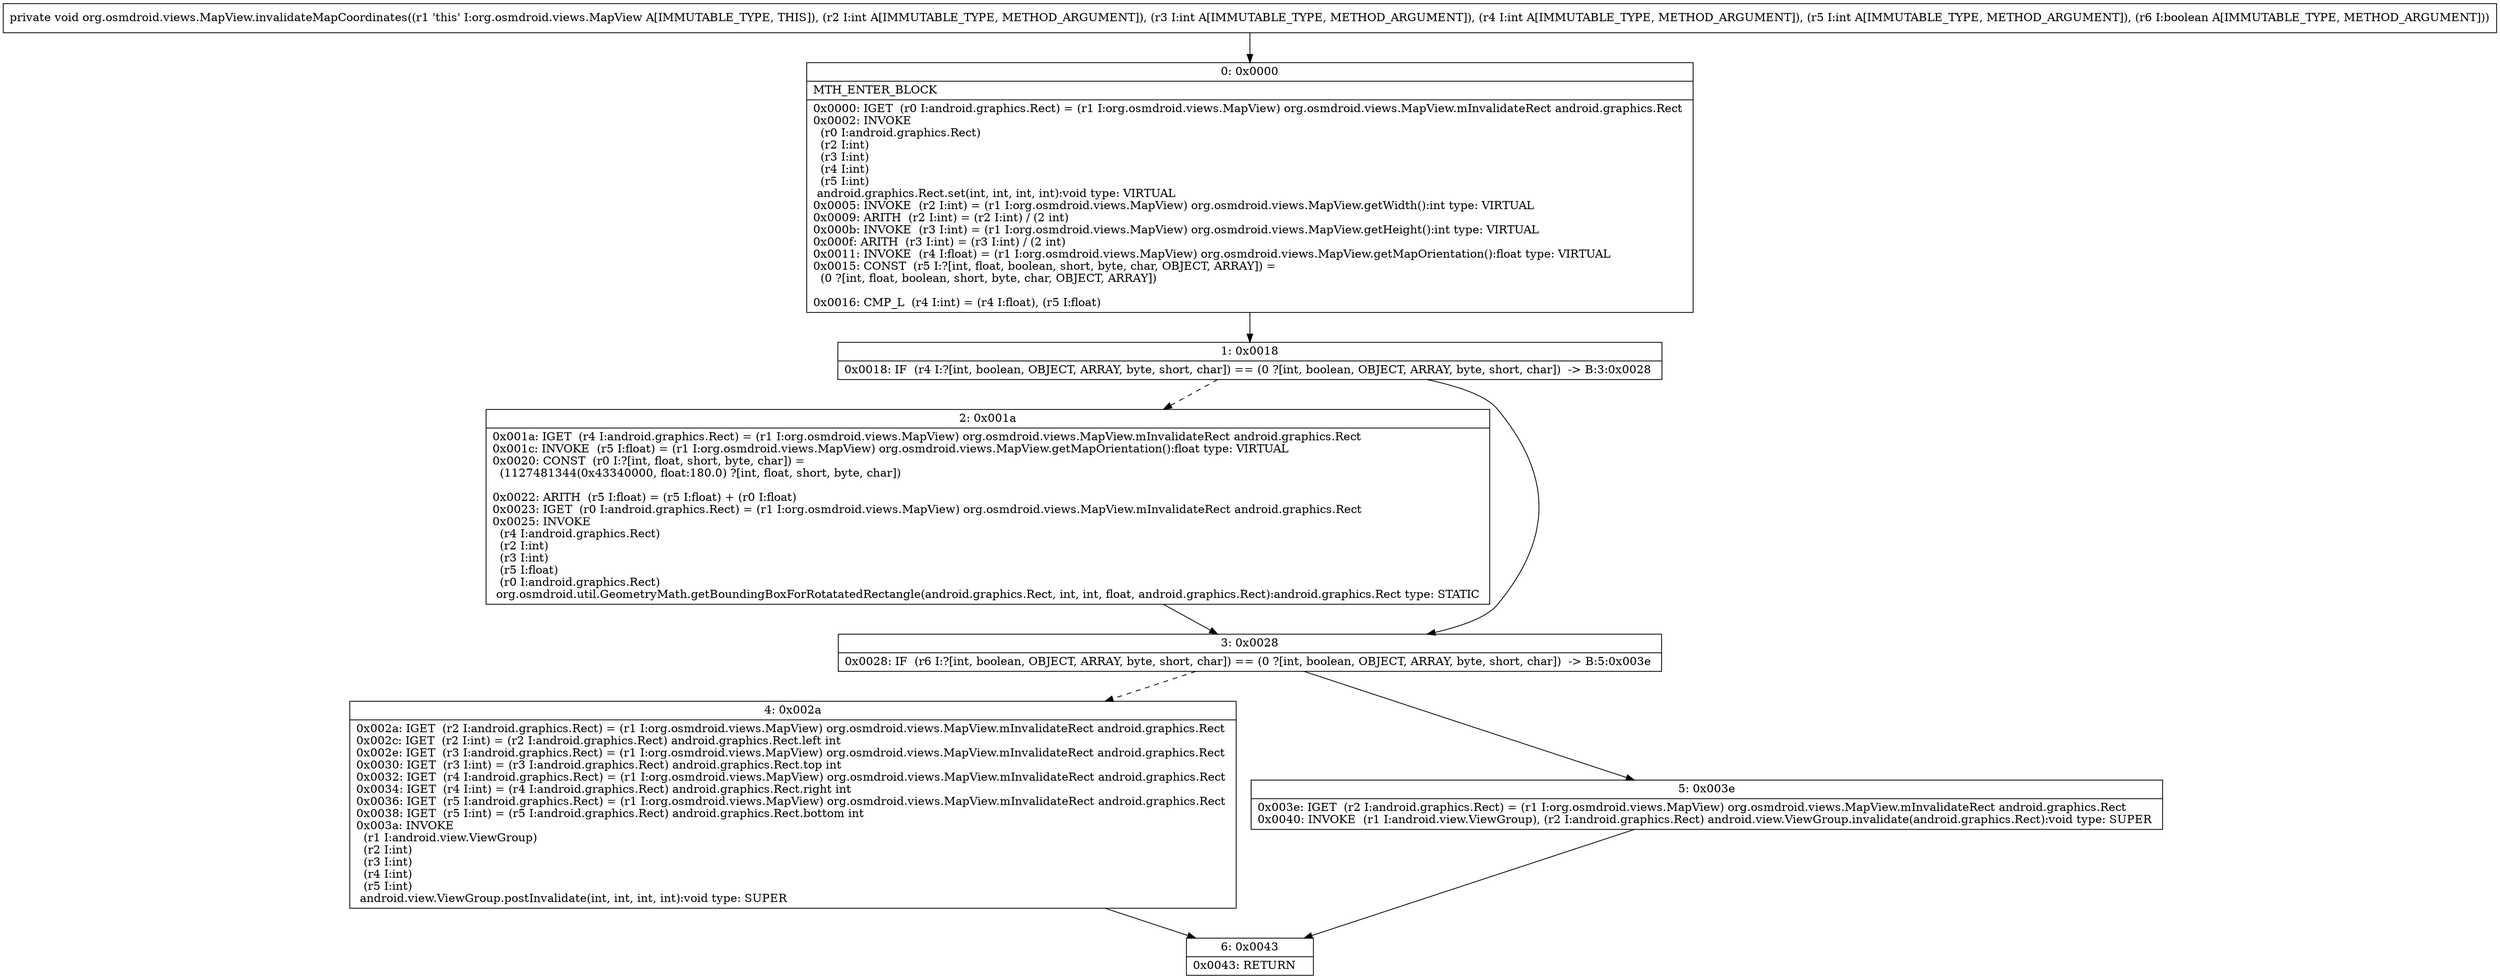 digraph "CFG fororg.osmdroid.views.MapView.invalidateMapCoordinates(IIIIZ)V" {
Node_0 [shape=record,label="{0\:\ 0x0000|MTH_ENTER_BLOCK\l|0x0000: IGET  (r0 I:android.graphics.Rect) = (r1 I:org.osmdroid.views.MapView) org.osmdroid.views.MapView.mInvalidateRect android.graphics.Rect \l0x0002: INVOKE  \l  (r0 I:android.graphics.Rect)\l  (r2 I:int)\l  (r3 I:int)\l  (r4 I:int)\l  (r5 I:int)\l android.graphics.Rect.set(int, int, int, int):void type: VIRTUAL \l0x0005: INVOKE  (r2 I:int) = (r1 I:org.osmdroid.views.MapView) org.osmdroid.views.MapView.getWidth():int type: VIRTUAL \l0x0009: ARITH  (r2 I:int) = (r2 I:int) \/ (2 int) \l0x000b: INVOKE  (r3 I:int) = (r1 I:org.osmdroid.views.MapView) org.osmdroid.views.MapView.getHeight():int type: VIRTUAL \l0x000f: ARITH  (r3 I:int) = (r3 I:int) \/ (2 int) \l0x0011: INVOKE  (r4 I:float) = (r1 I:org.osmdroid.views.MapView) org.osmdroid.views.MapView.getMapOrientation():float type: VIRTUAL \l0x0015: CONST  (r5 I:?[int, float, boolean, short, byte, char, OBJECT, ARRAY]) = \l  (0 ?[int, float, boolean, short, byte, char, OBJECT, ARRAY])\l \l0x0016: CMP_L  (r4 I:int) = (r4 I:float), (r5 I:float) \l}"];
Node_1 [shape=record,label="{1\:\ 0x0018|0x0018: IF  (r4 I:?[int, boolean, OBJECT, ARRAY, byte, short, char]) == (0 ?[int, boolean, OBJECT, ARRAY, byte, short, char])  \-\> B:3:0x0028 \l}"];
Node_2 [shape=record,label="{2\:\ 0x001a|0x001a: IGET  (r4 I:android.graphics.Rect) = (r1 I:org.osmdroid.views.MapView) org.osmdroid.views.MapView.mInvalidateRect android.graphics.Rect \l0x001c: INVOKE  (r5 I:float) = (r1 I:org.osmdroid.views.MapView) org.osmdroid.views.MapView.getMapOrientation():float type: VIRTUAL \l0x0020: CONST  (r0 I:?[int, float, short, byte, char]) = \l  (1127481344(0x43340000, float:180.0) ?[int, float, short, byte, char])\l \l0x0022: ARITH  (r5 I:float) = (r5 I:float) + (r0 I:float) \l0x0023: IGET  (r0 I:android.graphics.Rect) = (r1 I:org.osmdroid.views.MapView) org.osmdroid.views.MapView.mInvalidateRect android.graphics.Rect \l0x0025: INVOKE  \l  (r4 I:android.graphics.Rect)\l  (r2 I:int)\l  (r3 I:int)\l  (r5 I:float)\l  (r0 I:android.graphics.Rect)\l org.osmdroid.util.GeometryMath.getBoundingBoxForRotatatedRectangle(android.graphics.Rect, int, int, float, android.graphics.Rect):android.graphics.Rect type: STATIC \l}"];
Node_3 [shape=record,label="{3\:\ 0x0028|0x0028: IF  (r6 I:?[int, boolean, OBJECT, ARRAY, byte, short, char]) == (0 ?[int, boolean, OBJECT, ARRAY, byte, short, char])  \-\> B:5:0x003e \l}"];
Node_4 [shape=record,label="{4\:\ 0x002a|0x002a: IGET  (r2 I:android.graphics.Rect) = (r1 I:org.osmdroid.views.MapView) org.osmdroid.views.MapView.mInvalidateRect android.graphics.Rect \l0x002c: IGET  (r2 I:int) = (r2 I:android.graphics.Rect) android.graphics.Rect.left int \l0x002e: IGET  (r3 I:android.graphics.Rect) = (r1 I:org.osmdroid.views.MapView) org.osmdroid.views.MapView.mInvalidateRect android.graphics.Rect \l0x0030: IGET  (r3 I:int) = (r3 I:android.graphics.Rect) android.graphics.Rect.top int \l0x0032: IGET  (r4 I:android.graphics.Rect) = (r1 I:org.osmdroid.views.MapView) org.osmdroid.views.MapView.mInvalidateRect android.graphics.Rect \l0x0034: IGET  (r4 I:int) = (r4 I:android.graphics.Rect) android.graphics.Rect.right int \l0x0036: IGET  (r5 I:android.graphics.Rect) = (r1 I:org.osmdroid.views.MapView) org.osmdroid.views.MapView.mInvalidateRect android.graphics.Rect \l0x0038: IGET  (r5 I:int) = (r5 I:android.graphics.Rect) android.graphics.Rect.bottom int \l0x003a: INVOKE  \l  (r1 I:android.view.ViewGroup)\l  (r2 I:int)\l  (r3 I:int)\l  (r4 I:int)\l  (r5 I:int)\l android.view.ViewGroup.postInvalidate(int, int, int, int):void type: SUPER \l}"];
Node_5 [shape=record,label="{5\:\ 0x003e|0x003e: IGET  (r2 I:android.graphics.Rect) = (r1 I:org.osmdroid.views.MapView) org.osmdroid.views.MapView.mInvalidateRect android.graphics.Rect \l0x0040: INVOKE  (r1 I:android.view.ViewGroup), (r2 I:android.graphics.Rect) android.view.ViewGroup.invalidate(android.graphics.Rect):void type: SUPER \l}"];
Node_6 [shape=record,label="{6\:\ 0x0043|0x0043: RETURN   \l}"];
MethodNode[shape=record,label="{private void org.osmdroid.views.MapView.invalidateMapCoordinates((r1 'this' I:org.osmdroid.views.MapView A[IMMUTABLE_TYPE, THIS]), (r2 I:int A[IMMUTABLE_TYPE, METHOD_ARGUMENT]), (r3 I:int A[IMMUTABLE_TYPE, METHOD_ARGUMENT]), (r4 I:int A[IMMUTABLE_TYPE, METHOD_ARGUMENT]), (r5 I:int A[IMMUTABLE_TYPE, METHOD_ARGUMENT]), (r6 I:boolean A[IMMUTABLE_TYPE, METHOD_ARGUMENT])) }"];
MethodNode -> Node_0;
Node_0 -> Node_1;
Node_1 -> Node_2[style=dashed];
Node_1 -> Node_3;
Node_2 -> Node_3;
Node_3 -> Node_4[style=dashed];
Node_3 -> Node_5;
Node_4 -> Node_6;
Node_5 -> Node_6;
}

